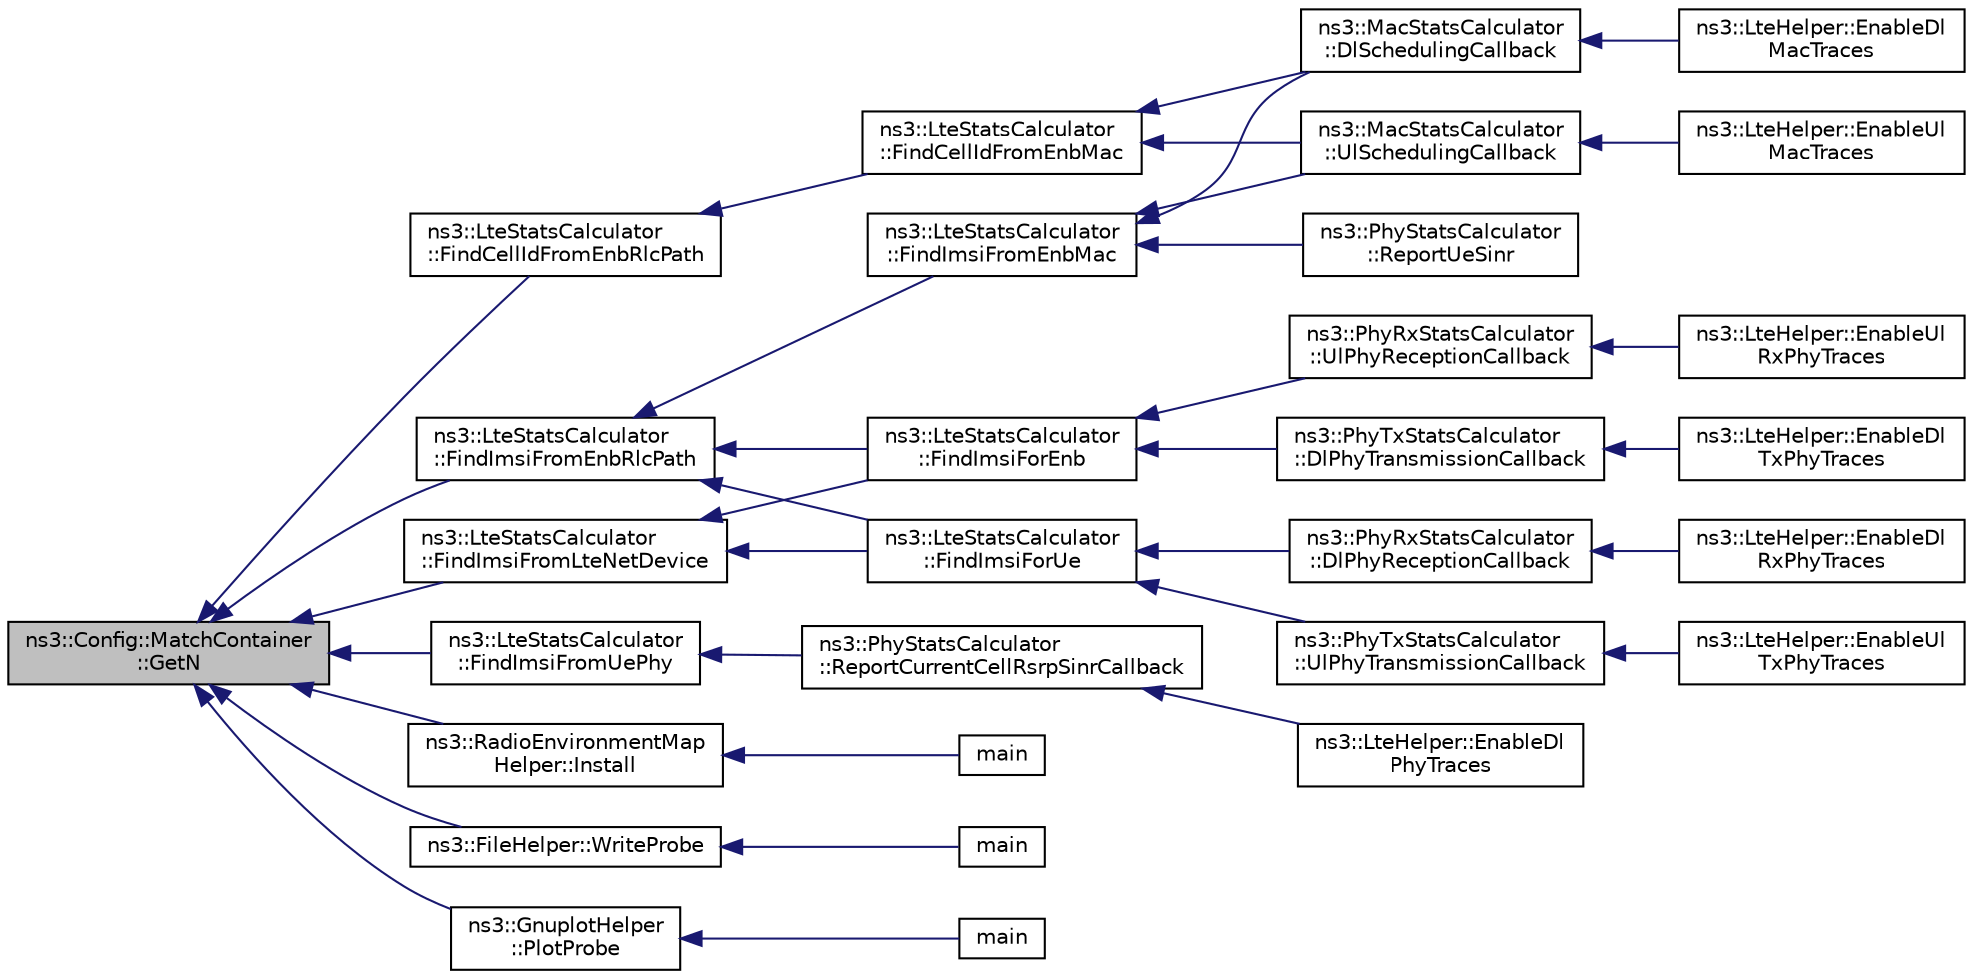 digraph "ns3::Config::MatchContainer::GetN"
{
  edge [fontname="Helvetica",fontsize="10",labelfontname="Helvetica",labelfontsize="10"];
  node [fontname="Helvetica",fontsize="10",shape=record];
  rankdir="LR";
  Node1 [label="ns3::Config::MatchContainer\l::GetN",height=0.2,width=0.4,color="black", fillcolor="grey75", style="filled", fontcolor="black"];
  Node1 -> Node2 [dir="back",color="midnightblue",fontsize="10",style="solid"];
  Node2 [label="ns3::LteStatsCalculator\l::FindImsiFromEnbRlcPath",height=0.2,width=0.4,color="black", fillcolor="white", style="filled",URL="$d6/d9c/classns3_1_1LteStatsCalculator.html#a1ed21b0ddc825f8d61a790083d098a76"];
  Node2 -> Node3 [dir="back",color="midnightblue",fontsize="10",style="solid"];
  Node3 [label="ns3::LteStatsCalculator\l::FindImsiFromEnbMac",height=0.2,width=0.4,color="black", fillcolor="white", style="filled",URL="$d6/d9c/classns3_1_1LteStatsCalculator.html#a9cad885eb21450cedca3f94d6cf191d8"];
  Node3 -> Node4 [dir="back",color="midnightblue",fontsize="10",style="solid"];
  Node4 [label="ns3::MacStatsCalculator\l::DlSchedulingCallback",height=0.2,width=0.4,color="black", fillcolor="white", style="filled",URL="$dc/da6/classns3_1_1MacStatsCalculator.html#a0be474ae585c5669b37a33a0584e68ab"];
  Node4 -> Node5 [dir="back",color="midnightblue",fontsize="10",style="solid"];
  Node5 [label="ns3::LteHelper::EnableDl\lMacTraces",height=0.2,width=0.4,color="black", fillcolor="white", style="filled",URL="$d6/d63/classns3_1_1LteHelper.html#aca02df5d8852bf9721b1541707dcd84f"];
  Node3 -> Node6 [dir="back",color="midnightblue",fontsize="10",style="solid"];
  Node6 [label="ns3::MacStatsCalculator\l::UlSchedulingCallback",height=0.2,width=0.4,color="black", fillcolor="white", style="filled",URL="$dc/da6/classns3_1_1MacStatsCalculator.html#aeb1afcd5f47a1df9d1764f80ea9926d6"];
  Node6 -> Node7 [dir="back",color="midnightblue",fontsize="10",style="solid"];
  Node7 [label="ns3::LteHelper::EnableUl\lMacTraces",height=0.2,width=0.4,color="black", fillcolor="white", style="filled",URL="$d6/d63/classns3_1_1LteHelper.html#ad6d528e87c4f4089fc2679f31b2c90ff"];
  Node3 -> Node8 [dir="back",color="midnightblue",fontsize="10",style="solid"];
  Node8 [label="ns3::PhyStatsCalculator\l::ReportUeSinr",height=0.2,width=0.4,color="black", fillcolor="white", style="filled",URL="$de/d00/classns3_1_1PhyStatsCalculator.html#a42a54459bcfaeffa2ab9702e11c2688a"];
  Node2 -> Node9 [dir="back",color="midnightblue",fontsize="10",style="solid"];
  Node9 [label="ns3::LteStatsCalculator\l::FindImsiForEnb",height=0.2,width=0.4,color="black", fillcolor="white", style="filled",URL="$d6/d9c/classns3_1_1LteStatsCalculator.html#af6ffb642f9ef86076a53331e7aefdcb0"];
  Node9 -> Node10 [dir="back",color="midnightblue",fontsize="10",style="solid"];
  Node10 [label="ns3::PhyRxStatsCalculator\l::UlPhyReceptionCallback",height=0.2,width=0.4,color="black", fillcolor="white", style="filled",URL="$d9/dcf/classns3_1_1PhyRxStatsCalculator.html#a5a0293d4f51c4ed30d8b561763546d73"];
  Node10 -> Node11 [dir="back",color="midnightblue",fontsize="10",style="solid"];
  Node11 [label="ns3::LteHelper::EnableUl\lRxPhyTraces",height=0.2,width=0.4,color="black", fillcolor="white", style="filled",URL="$d6/d63/classns3_1_1LteHelper.html#ab7c507ee3d1bdd916b0250b974751cef"];
  Node9 -> Node12 [dir="back",color="midnightblue",fontsize="10",style="solid"];
  Node12 [label="ns3::PhyTxStatsCalculator\l::DlPhyTransmissionCallback",height=0.2,width=0.4,color="black", fillcolor="white", style="filled",URL="$d7/d44/classns3_1_1PhyTxStatsCalculator.html#a47ca61609fac1d4b1d4a448e4abd0112"];
  Node12 -> Node13 [dir="back",color="midnightblue",fontsize="10",style="solid"];
  Node13 [label="ns3::LteHelper::EnableDl\lTxPhyTraces",height=0.2,width=0.4,color="black", fillcolor="white", style="filled",URL="$d6/d63/classns3_1_1LteHelper.html#afa42502e6f341da865811bf3cd5ef88b"];
  Node2 -> Node14 [dir="back",color="midnightblue",fontsize="10",style="solid"];
  Node14 [label="ns3::LteStatsCalculator\l::FindImsiForUe",height=0.2,width=0.4,color="black", fillcolor="white", style="filled",URL="$d6/d9c/classns3_1_1LteStatsCalculator.html#a1f46711b06f346117df8f77bcd4483a4"];
  Node14 -> Node15 [dir="back",color="midnightblue",fontsize="10",style="solid"];
  Node15 [label="ns3::PhyRxStatsCalculator\l::DlPhyReceptionCallback",height=0.2,width=0.4,color="black", fillcolor="white", style="filled",URL="$d9/dcf/classns3_1_1PhyRxStatsCalculator.html#acc451f528606482ad711733f4d4c2e18"];
  Node15 -> Node16 [dir="back",color="midnightblue",fontsize="10",style="solid"];
  Node16 [label="ns3::LteHelper::EnableDl\lRxPhyTraces",height=0.2,width=0.4,color="black", fillcolor="white", style="filled",URL="$d6/d63/classns3_1_1LteHelper.html#add3b1208816547494f766ba3564a2ca9"];
  Node14 -> Node17 [dir="back",color="midnightblue",fontsize="10",style="solid"];
  Node17 [label="ns3::PhyTxStatsCalculator\l::UlPhyTransmissionCallback",height=0.2,width=0.4,color="black", fillcolor="white", style="filled",URL="$d7/d44/classns3_1_1PhyTxStatsCalculator.html#aef569e43f00277d362b150e78e6828ae"];
  Node17 -> Node18 [dir="back",color="midnightblue",fontsize="10",style="solid"];
  Node18 [label="ns3::LteHelper::EnableUl\lTxPhyTraces",height=0.2,width=0.4,color="black", fillcolor="white", style="filled",URL="$d6/d63/classns3_1_1LteHelper.html#a2c414741c73a9dd125fe2a7b3a63ad3a"];
  Node1 -> Node19 [dir="back",color="midnightblue",fontsize="10",style="solid"];
  Node19 [label="ns3::LteStatsCalculator\l::FindImsiFromUePhy",height=0.2,width=0.4,color="black", fillcolor="white", style="filled",URL="$d6/d9c/classns3_1_1LteStatsCalculator.html#a3b6ba2cfd900be948241a4838fb6a609"];
  Node19 -> Node20 [dir="back",color="midnightblue",fontsize="10",style="solid"];
  Node20 [label="ns3::PhyStatsCalculator\l::ReportCurrentCellRsrpSinrCallback",height=0.2,width=0.4,color="black", fillcolor="white", style="filled",URL="$de/d00/classns3_1_1PhyStatsCalculator.html#a8a4742442edf9989f4ec2a68563c5706"];
  Node20 -> Node21 [dir="back",color="midnightblue",fontsize="10",style="solid"];
  Node21 [label="ns3::LteHelper::EnableDl\lPhyTraces",height=0.2,width=0.4,color="black", fillcolor="white", style="filled",URL="$d6/d63/classns3_1_1LteHelper.html#a91567fa5345ff8d69ab03f45042ba74d"];
  Node1 -> Node22 [dir="back",color="midnightblue",fontsize="10",style="solid"];
  Node22 [label="ns3::LteStatsCalculator\l::FindImsiFromLteNetDevice",height=0.2,width=0.4,color="black", fillcolor="white", style="filled",URL="$d6/d9c/classns3_1_1LteStatsCalculator.html#a85843b5cea26f922818c1e3374a08e18"];
  Node22 -> Node9 [dir="back",color="midnightblue",fontsize="10",style="solid"];
  Node22 -> Node14 [dir="back",color="midnightblue",fontsize="10",style="solid"];
  Node1 -> Node23 [dir="back",color="midnightblue",fontsize="10",style="solid"];
  Node23 [label="ns3::LteStatsCalculator\l::FindCellIdFromEnbRlcPath",height=0.2,width=0.4,color="black", fillcolor="white", style="filled",URL="$d6/d9c/classns3_1_1LteStatsCalculator.html#a5d4f64c0c48a8d0a841f0b889a11af2a"];
  Node23 -> Node24 [dir="back",color="midnightblue",fontsize="10",style="solid"];
  Node24 [label="ns3::LteStatsCalculator\l::FindCellIdFromEnbMac",height=0.2,width=0.4,color="black", fillcolor="white", style="filled",URL="$d6/d9c/classns3_1_1LteStatsCalculator.html#a87a9bc9d89913c21ef67854abeaf2dd3"];
  Node24 -> Node4 [dir="back",color="midnightblue",fontsize="10",style="solid"];
  Node24 -> Node6 [dir="back",color="midnightblue",fontsize="10",style="solid"];
  Node1 -> Node25 [dir="back",color="midnightblue",fontsize="10",style="solid"];
  Node25 [label="ns3::RadioEnvironmentMap\lHelper::Install",height=0.2,width=0.4,color="black", fillcolor="white", style="filled",URL="$de/d0e/classns3_1_1RadioEnvironmentMapHelper.html#a0b15c982ea80037f9409d73654b48548"];
  Node25 -> Node26 [dir="back",color="midnightblue",fontsize="10",style="solid"];
  Node26 [label="main",height=0.2,width=0.4,color="black", fillcolor="white", style="filled",URL="$d9/d7b/lena-distributed-ffr_8cc.html#a0ddf1224851353fc92bfbff6f499fa97"];
  Node1 -> Node27 [dir="back",color="midnightblue",fontsize="10",style="solid"];
  Node27 [label="ns3::FileHelper::WriteProbe",height=0.2,width=0.4,color="black", fillcolor="white", style="filled",URL="$d4/ded/classns3_1_1FileHelper.html#a365494ad1ae02d54ac2e3a134a101d2b"];
  Node27 -> Node28 [dir="back",color="midnightblue",fontsize="10",style="solid"];
  Node28 [label="main",height=0.2,width=0.4,color="black", fillcolor="white", style="filled",URL="$d9/d72/file-helper-example_8cc.html#a0ddf1224851353fc92bfbff6f499fa97"];
  Node1 -> Node29 [dir="back",color="midnightblue",fontsize="10",style="solid"];
  Node29 [label="ns3::GnuplotHelper\l::PlotProbe",height=0.2,width=0.4,color="black", fillcolor="white", style="filled",URL="$de/d3f/classns3_1_1GnuplotHelper.html#a755eeb654e6d2c3ab3ab9674e21480f9"];
  Node29 -> Node30 [dir="back",color="midnightblue",fontsize="10",style="solid"];
  Node30 [label="main",height=0.2,width=0.4,color="black", fillcolor="white", style="filled",URL="$d7/d40/gnuplot-helper-example_8cc.html#a0ddf1224851353fc92bfbff6f499fa97"];
}
